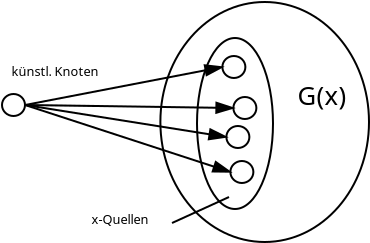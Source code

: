 <?xml version="1.0" encoding="UTF-8"?>
<dia:diagram xmlns:dia="http://www.lysator.liu.se/~alla/dia/">
  <dia:layer name="Hintergrund" visible="true">
    <dia:object type="Standard - Ellipse" version="0" id="O0">
      <dia:attribute name="obj_pos">
        <dia:point val="5.15,4.45"/>
      </dia:attribute>
      <dia:attribute name="obj_bb">
        <dia:rectangle val="5.1,4.4;15.631,16.5"/>
      </dia:attribute>
      <dia:attribute name="elem_corner">
        <dia:point val="5.15,4.45"/>
      </dia:attribute>
      <dia:attribute name="elem_width">
        <dia:real val="10.431"/>
      </dia:attribute>
      <dia:attribute name="elem_height">
        <dia:real val="12"/>
      </dia:attribute>
    </dia:object>
    <dia:object type="Standard - Ellipse" version="0" id="O1">
      <dia:attribute name="obj_pos">
        <dia:point val="6.981,6.25"/>
      </dia:attribute>
      <dia:attribute name="obj_bb">
        <dia:rectangle val="6.931,6.2;10.831,14.85"/>
      </dia:attribute>
      <dia:attribute name="elem_corner">
        <dia:point val="6.981,6.25"/>
      </dia:attribute>
      <dia:attribute name="elem_width">
        <dia:real val="3.8"/>
      </dia:attribute>
      <dia:attribute name="elem_height">
        <dia:real val="8.55"/>
      </dia:attribute>
    </dia:object>
    <dia:object type="Standard - Ellipse" version="0" id="O2">
      <dia:attribute name="obj_pos">
        <dia:point val="8.25,7.15"/>
      </dia:attribute>
      <dia:attribute name="obj_bb">
        <dia:rectangle val="8.2,7.1;9.45,8.3"/>
      </dia:attribute>
      <dia:attribute name="elem_corner">
        <dia:point val="8.25,7.15"/>
      </dia:attribute>
      <dia:attribute name="elem_width">
        <dia:real val="1.15"/>
      </dia:attribute>
      <dia:attribute name="elem_height">
        <dia:real val="1.1"/>
      </dia:attribute>
    </dia:object>
    <dia:object type="Standard - Ellipse" version="0" id="O3">
      <dia:attribute name="obj_pos">
        <dia:point val="8.8,9.2"/>
      </dia:attribute>
      <dia:attribute name="obj_bb">
        <dia:rectangle val="8.75,9.15;10,10.35"/>
      </dia:attribute>
      <dia:attribute name="elem_corner">
        <dia:point val="8.8,9.2"/>
      </dia:attribute>
      <dia:attribute name="elem_width">
        <dia:real val="1.15"/>
      </dia:attribute>
      <dia:attribute name="elem_height">
        <dia:real val="1.1"/>
      </dia:attribute>
    </dia:object>
    <dia:object type="Standard - Ellipse" version="0" id="O4">
      <dia:attribute name="obj_pos">
        <dia:point val="8.65,12.4"/>
      </dia:attribute>
      <dia:attribute name="obj_bb">
        <dia:rectangle val="8.6,12.35;9.85,13.55"/>
      </dia:attribute>
      <dia:attribute name="elem_corner">
        <dia:point val="8.65,12.4"/>
      </dia:attribute>
      <dia:attribute name="elem_width">
        <dia:real val="1.15"/>
      </dia:attribute>
      <dia:attribute name="elem_height">
        <dia:real val="1.1"/>
      </dia:attribute>
    </dia:object>
    <dia:object type="Standard - Ellipse" version="0" id="O5">
      <dia:attribute name="obj_pos">
        <dia:point val="8.45,10.65"/>
      </dia:attribute>
      <dia:attribute name="obj_bb">
        <dia:rectangle val="8.4,10.6;9.65,11.8"/>
      </dia:attribute>
      <dia:attribute name="elem_corner">
        <dia:point val="8.45,10.65"/>
      </dia:attribute>
      <dia:attribute name="elem_width">
        <dia:real val="1.15"/>
      </dia:attribute>
      <dia:attribute name="elem_height">
        <dia:real val="1.1"/>
      </dia:attribute>
    </dia:object>
    <dia:object type="Standard - Text" version="0" id="O6">
      <dia:attribute name="obj_pos">
        <dia:point val="13.2,9.6"/>
      </dia:attribute>
      <dia:attribute name="obj_bb">
        <dia:rectangle val="11.651,8.324;14.799,10.074"/>
      </dia:attribute>
      <dia:attribute name="text">
        <dia:composite type="text">
          <dia:attribute name="string">
            <dia:string>#G(x)#</dia:string>
          </dia:attribute>
          <dia:attribute name="font">
            <dia:font name="Helvetica"/>
          </dia:attribute>
          <dia:attribute name="height">
            <dia:real val="1.6"/>
          </dia:attribute>
          <dia:attribute name="pos">
            <dia:point val="13.2,9.6"/>
          </dia:attribute>
          <dia:attribute name="color">
            <dia:color val="#000000"/>
          </dia:attribute>
          <dia:attribute name="alignment">
            <dia:enum val="1"/>
          </dia:attribute>
        </dia:composite>
      </dia:attribute>
    </dia:object>
    <dia:object type="Standard - Ellipse" version="0" id="O7">
      <dia:attribute name="obj_pos">
        <dia:point val="-2.769,9.05"/>
      </dia:attribute>
      <dia:attribute name="obj_bb">
        <dia:rectangle val="-2.819,9;-1.569,10.2"/>
      </dia:attribute>
      <dia:attribute name="elem_corner">
        <dia:point val="-2.769,9.05"/>
      </dia:attribute>
      <dia:attribute name="elem_width">
        <dia:real val="1.15"/>
      </dia:attribute>
      <dia:attribute name="elem_height">
        <dia:real val="1.1"/>
      </dia:attribute>
    </dia:object>
    <dia:object type="UML - Message" version="0" id="O8">
      <dia:attribute name="obj_pos">
        <dia:point val="-1.619,9.6"/>
      </dia:attribute>
      <dia:attribute name="obj_bb">
        <dia:rectangle val="-1.678,7.298;8.375,9.659"/>
      </dia:attribute>
      <dia:attribute name="conn_endpoints">
        <dia:point val="-1.619,9.6"/>
        <dia:point val="8.25,7.7"/>
      </dia:attribute>
      <dia:attribute name="text">
        <dia:string>##</dia:string>
      </dia:attribute>
      <dia:attribute name="type">
        <dia:enum val="0"/>
      </dia:attribute>
      <dia:attribute name="text_pos">
        <dia:point val="3.231,8.35"/>
      </dia:attribute>
      <dia:connections>
        <dia:connection handle="0" to="O7" connection="4"/>
        <dia:connection handle="1" to="O2" connection="3"/>
      </dia:connections>
    </dia:object>
    <dia:object type="UML - Message" version="0" id="O9">
      <dia:attribute name="obj_pos">
        <dia:point val="-1.619,9.6"/>
      </dia:attribute>
      <dia:attribute name="obj_bb">
        <dia:rectangle val="-1.67,8.887;8.856,10.151"/>
      </dia:attribute>
      <dia:attribute name="conn_endpoints">
        <dia:point val="-1.619,9.6"/>
        <dia:point val="8.8,9.75"/>
      </dia:attribute>
      <dia:attribute name="text">
        <dia:string>##</dia:string>
      </dia:attribute>
      <dia:attribute name="type">
        <dia:enum val="0"/>
      </dia:attribute>
      <dia:attribute name="text_pos">
        <dia:point val="1.756,9.5"/>
      </dia:attribute>
      <dia:connections>
        <dia:connection handle="0" to="O7" connection="4"/>
        <dia:connection handle="1" to="O3" connection="3"/>
      </dia:connections>
    </dia:object>
    <dia:object type="UML - Message" version="0" id="O10">
      <dia:attribute name="obj_pos">
        <dia:point val="-1.619,9.6"/>
      </dia:attribute>
      <dia:attribute name="obj_bb">
        <dia:rectangle val="-1.682,9.537;8.822,13.346"/>
      </dia:attribute>
      <dia:attribute name="conn_endpoints">
        <dia:point val="-1.619,9.6"/>
        <dia:point val="8.65,12.95"/>
      </dia:attribute>
      <dia:attribute name="text">
        <dia:string>##</dia:string>
      </dia:attribute>
      <dia:attribute name="type">
        <dia:enum val="0"/>
      </dia:attribute>
      <dia:attribute name="text_pos">
        <dia:point val="2.056,11.65"/>
      </dia:attribute>
      <dia:connections>
        <dia:connection handle="0" to="O7" connection="4"/>
        <dia:connection handle="1" to="O4" connection="3"/>
      </dia:connections>
    </dia:object>
    <dia:object type="UML - Message" version="0" id="O11">
      <dia:attribute name="obj_pos">
        <dia:point val="-1.619,9.6"/>
      </dia:attribute>
      <dia:attribute name="obj_bb">
        <dia:rectangle val="-1.676,9.543;8.562,11.603"/>
      </dia:attribute>
      <dia:attribute name="conn_endpoints">
        <dia:point val="-1.619,9.6"/>
        <dia:point val="8.45,11.2"/>
      </dia:attribute>
      <dia:attribute name="text">
        <dia:string>##</dia:string>
      </dia:attribute>
      <dia:attribute name="type">
        <dia:enum val="0"/>
      </dia:attribute>
      <dia:attribute name="text_pos">
        <dia:point val="3.706,10.225"/>
      </dia:attribute>
      <dia:connections>
        <dia:connection handle="0" to="O7" connection="4"/>
        <dia:connection handle="1" to="O5" connection="3"/>
      </dia:connections>
    </dia:object>
    <dia:object type="Standard - Text" version="0" id="O12">
      <dia:attribute name="obj_pos">
        <dia:point val="-0.119,8.15"/>
      </dia:attribute>
      <dia:attribute name="obj_bb">
        <dia:rectangle val="-2.83,7.487;2.641,8.437"/>
      </dia:attribute>
      <dia:attribute name="text">
        <dia:composite type="text">
          <dia:attribute name="string">
            <dia:string>#künstl. Knoten#</dia:string>
          </dia:attribute>
          <dia:attribute name="font">
            <dia:font name="Helvetica"/>
          </dia:attribute>
          <dia:attribute name="height">
            <dia:real val="0.8"/>
          </dia:attribute>
          <dia:attribute name="pos">
            <dia:point val="-0.119,8.15"/>
          </dia:attribute>
          <dia:attribute name="color">
            <dia:color val="#000000"/>
          </dia:attribute>
          <dia:attribute name="alignment">
            <dia:enum val="1"/>
          </dia:attribute>
        </dia:composite>
      </dia:attribute>
    </dia:object>
    <dia:object type="Standard - Line" version="0" id="O13">
      <dia:attribute name="obj_pos">
        <dia:point val="8.581,14.2"/>
      </dia:attribute>
      <dia:attribute name="obj_bb">
        <dia:rectangle val="5.665,14.134;8.647,15.566"/>
      </dia:attribute>
      <dia:attribute name="conn_endpoints">
        <dia:point val="8.581,14.2"/>
        <dia:point val="5.731,15.5"/>
      </dia:attribute>
      <dia:attribute name="numcp">
        <dia:int val="1"/>
      </dia:attribute>
    </dia:object>
    <dia:object type="Standard - Text" version="0" id="O14">
      <dia:attribute name="obj_pos">
        <dia:point val="3.131,15.55"/>
      </dia:attribute>
      <dia:attribute name="obj_bb">
        <dia:rectangle val="1.353,14.887;4.958,15.837"/>
      </dia:attribute>
      <dia:attribute name="text">
        <dia:composite type="text">
          <dia:attribute name="string">
            <dia:string>#x-Quellen#</dia:string>
          </dia:attribute>
          <dia:attribute name="font">
            <dia:font name="Helvetica"/>
          </dia:attribute>
          <dia:attribute name="height">
            <dia:real val="0.8"/>
          </dia:attribute>
          <dia:attribute name="pos">
            <dia:point val="3.131,15.55"/>
          </dia:attribute>
          <dia:attribute name="color">
            <dia:color val="#000000"/>
          </dia:attribute>
          <dia:attribute name="alignment">
            <dia:enum val="1"/>
          </dia:attribute>
        </dia:composite>
      </dia:attribute>
    </dia:object>
  </dia:layer>
</dia:diagram>
